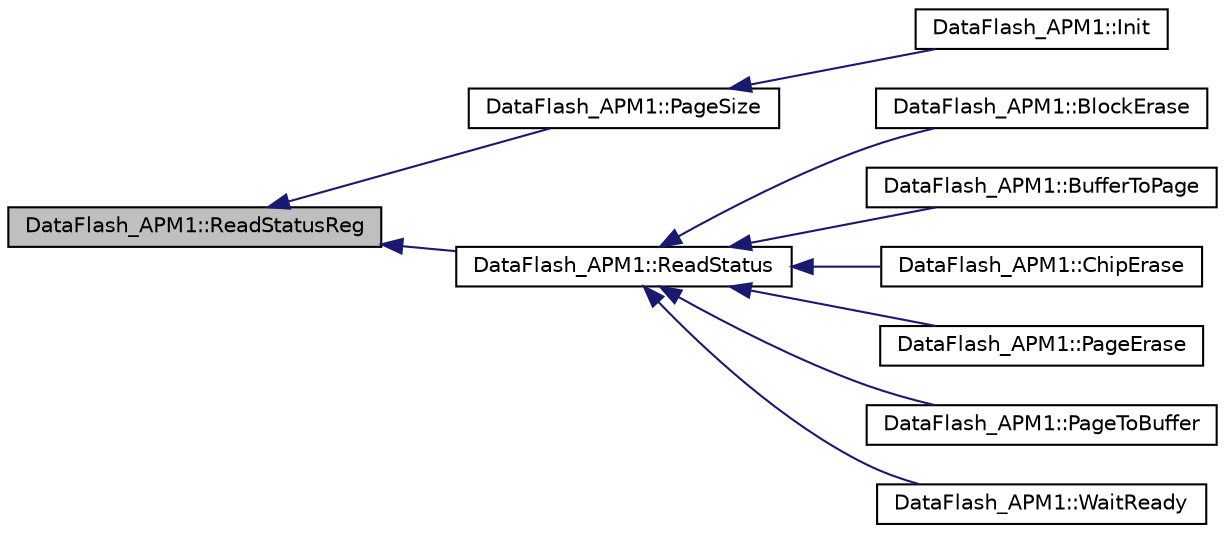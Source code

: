 digraph "DataFlash_APM1::ReadStatusReg"
{
 // INTERACTIVE_SVG=YES
  edge [fontname="Helvetica",fontsize="10",labelfontname="Helvetica",labelfontsize="10"];
  node [fontname="Helvetica",fontsize="10",shape=record];
  rankdir="LR";
  Node1 [label="DataFlash_APM1::ReadStatusReg",height=0.2,width=0.4,color="black", fillcolor="grey75", style="filled" fontcolor="black"];
  Node1 -> Node2 [dir="back",color="midnightblue",fontsize="10",style="solid",fontname="Helvetica"];
  Node2 [label="DataFlash_APM1::PageSize",height=0.2,width=0.4,color="black", fillcolor="white", style="filled",URL="$classDataFlash__APM1.html#a224386f90da0b9b5d262136ebcbdd6f1"];
  Node2 -> Node3 [dir="back",color="midnightblue",fontsize="10",style="solid",fontname="Helvetica"];
  Node3 [label="DataFlash_APM1::Init",height=0.2,width=0.4,color="black", fillcolor="white", style="filled",URL="$classDataFlash__APM1.html#a97e03c262c2edd6e8070c0c6c0abf304"];
  Node1 -> Node4 [dir="back",color="midnightblue",fontsize="10",style="solid",fontname="Helvetica"];
  Node4 [label="DataFlash_APM1::ReadStatus",height=0.2,width=0.4,color="black", fillcolor="white", style="filled",URL="$classDataFlash__APM1.html#ac6237807304039f6a9152285ea4733d9"];
  Node4 -> Node5 [dir="back",color="midnightblue",fontsize="10",style="solid",fontname="Helvetica"];
  Node5 [label="DataFlash_APM1::BlockErase",height=0.2,width=0.4,color="black", fillcolor="white", style="filled",URL="$classDataFlash__APM1.html#a18af1406d39d156a4229e628d1537f2e"];
  Node4 -> Node6 [dir="back",color="midnightblue",fontsize="10",style="solid",fontname="Helvetica"];
  Node6 [label="DataFlash_APM1::BufferToPage",height=0.2,width=0.4,color="black", fillcolor="white", style="filled",URL="$classDataFlash__APM1.html#aed2e377ddb0444e1a86b87dbd6f5337c"];
  Node4 -> Node7 [dir="back",color="midnightblue",fontsize="10",style="solid",fontname="Helvetica"];
  Node7 [label="DataFlash_APM1::ChipErase",height=0.2,width=0.4,color="black", fillcolor="white", style="filled",URL="$classDataFlash__APM1.html#a3310a0c8c7634db911d6c08d69d909ce"];
  Node4 -> Node8 [dir="back",color="midnightblue",fontsize="10",style="solid",fontname="Helvetica"];
  Node8 [label="DataFlash_APM1::PageErase",height=0.2,width=0.4,color="black", fillcolor="white", style="filled",URL="$classDataFlash__APM1.html#a2419cd77e0492d1b156ed26523d282f5"];
  Node4 -> Node9 [dir="back",color="midnightblue",fontsize="10",style="solid",fontname="Helvetica"];
  Node9 [label="DataFlash_APM1::PageToBuffer",height=0.2,width=0.4,color="black", fillcolor="white", style="filled",URL="$classDataFlash__APM1.html#ab7163ee791a71e1286ea4ffcaf9a6000"];
  Node4 -> Node10 [dir="back",color="midnightblue",fontsize="10",style="solid",fontname="Helvetica"];
  Node10 [label="DataFlash_APM1::WaitReady",height=0.2,width=0.4,color="black", fillcolor="white", style="filled",URL="$classDataFlash__APM1.html#a8fcd13f5ec697d1fcd63ae61e0b6925d"];
}
